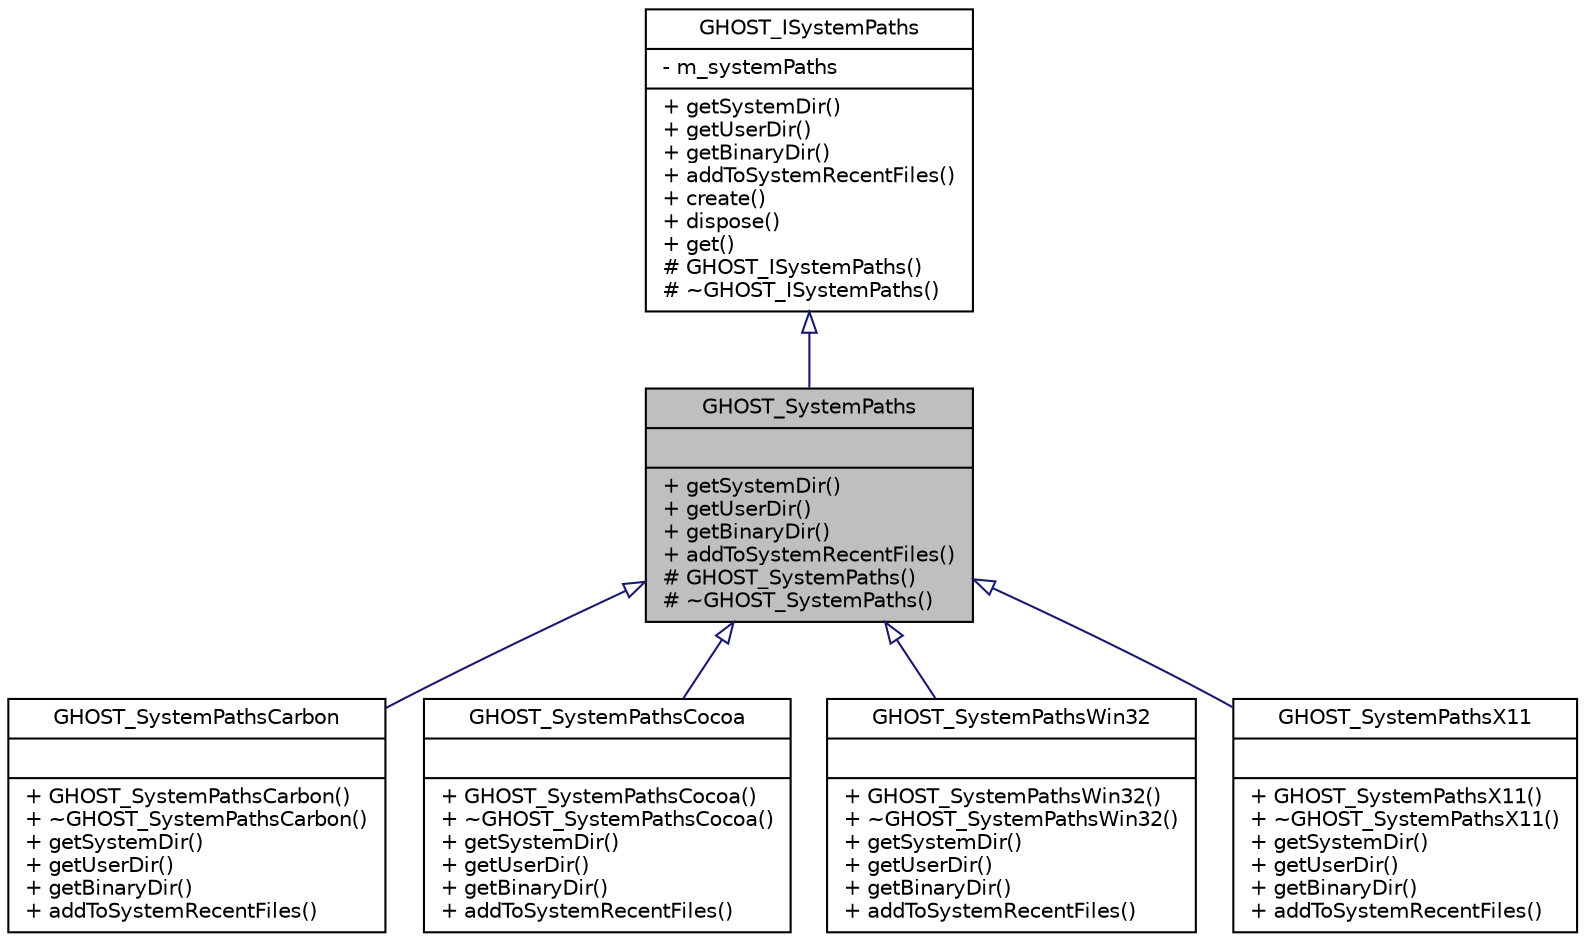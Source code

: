 digraph G
{
  edge [fontname="Helvetica",fontsize="10",labelfontname="Helvetica",labelfontsize="10"];
  node [fontname="Helvetica",fontsize="10",shape=record];
  Node1 [label="{GHOST_SystemPaths\n||+ getSystemDir()\l+ getUserDir()\l+ getBinaryDir()\l+ addToSystemRecentFiles()\l# GHOST_SystemPaths()\l# ~GHOST_SystemPaths()\l}",height=0.2,width=0.4,color="black", fillcolor="grey75", style="filled" fontcolor="black"];
  Node2 -> Node1 [dir=back,color="midnightblue",fontsize="10",style="solid",arrowtail="empty",fontname="Helvetica"];
  Node2 [label="{GHOST_ISystemPaths\n|- m_systemPaths\l|+ getSystemDir()\l+ getUserDir()\l+ getBinaryDir()\l+ addToSystemRecentFiles()\l+ create()\l+ dispose()\l+ get()\l# GHOST_ISystemPaths()\l# ~GHOST_ISystemPaths()\l}",height=0.2,width=0.4,color="black", fillcolor="white", style="filled",URL="$d6/d8a/classGHOST__ISystemPaths.html"];
  Node1 -> Node3 [dir=back,color="midnightblue",fontsize="10",style="solid",arrowtail="empty",fontname="Helvetica"];
  Node3 [label="{GHOST_SystemPathsCarbon\n||+ GHOST_SystemPathsCarbon()\l+ ~GHOST_SystemPathsCarbon()\l+ getSystemDir()\l+ getUserDir()\l+ getBinaryDir()\l+ addToSystemRecentFiles()\l}",height=0.2,width=0.4,color="black", fillcolor="white", style="filled",URL="$d9/d57/classGHOST__SystemPathsCarbon.html"];
  Node1 -> Node4 [dir=back,color="midnightblue",fontsize="10",style="solid",arrowtail="empty",fontname="Helvetica"];
  Node4 [label="{GHOST_SystemPathsCocoa\n||+ GHOST_SystemPathsCocoa()\l+ ~GHOST_SystemPathsCocoa()\l+ getSystemDir()\l+ getUserDir()\l+ getBinaryDir()\l+ addToSystemRecentFiles()\l}",height=0.2,width=0.4,color="black", fillcolor="white", style="filled",URL="$dc/d18/classGHOST__SystemPathsCocoa.html"];
  Node1 -> Node5 [dir=back,color="midnightblue",fontsize="10",style="solid",arrowtail="empty",fontname="Helvetica"];
  Node5 [label="{GHOST_SystemPathsWin32\n||+ GHOST_SystemPathsWin32()\l+ ~GHOST_SystemPathsWin32()\l+ getSystemDir()\l+ getUserDir()\l+ getBinaryDir()\l+ addToSystemRecentFiles()\l}",height=0.2,width=0.4,color="black", fillcolor="white", style="filled",URL="$d7/d5d/classGHOST__SystemPathsWin32.html"];
  Node1 -> Node6 [dir=back,color="midnightblue",fontsize="10",style="solid",arrowtail="empty",fontname="Helvetica"];
  Node6 [label="{GHOST_SystemPathsX11\n||+ GHOST_SystemPathsX11()\l+ ~GHOST_SystemPathsX11()\l+ getSystemDir()\l+ getUserDir()\l+ getBinaryDir()\l+ addToSystemRecentFiles()\l}",height=0.2,width=0.4,color="black", fillcolor="white", style="filled",URL="$d3/d51/classGHOST__SystemPathsX11.html"];
}
